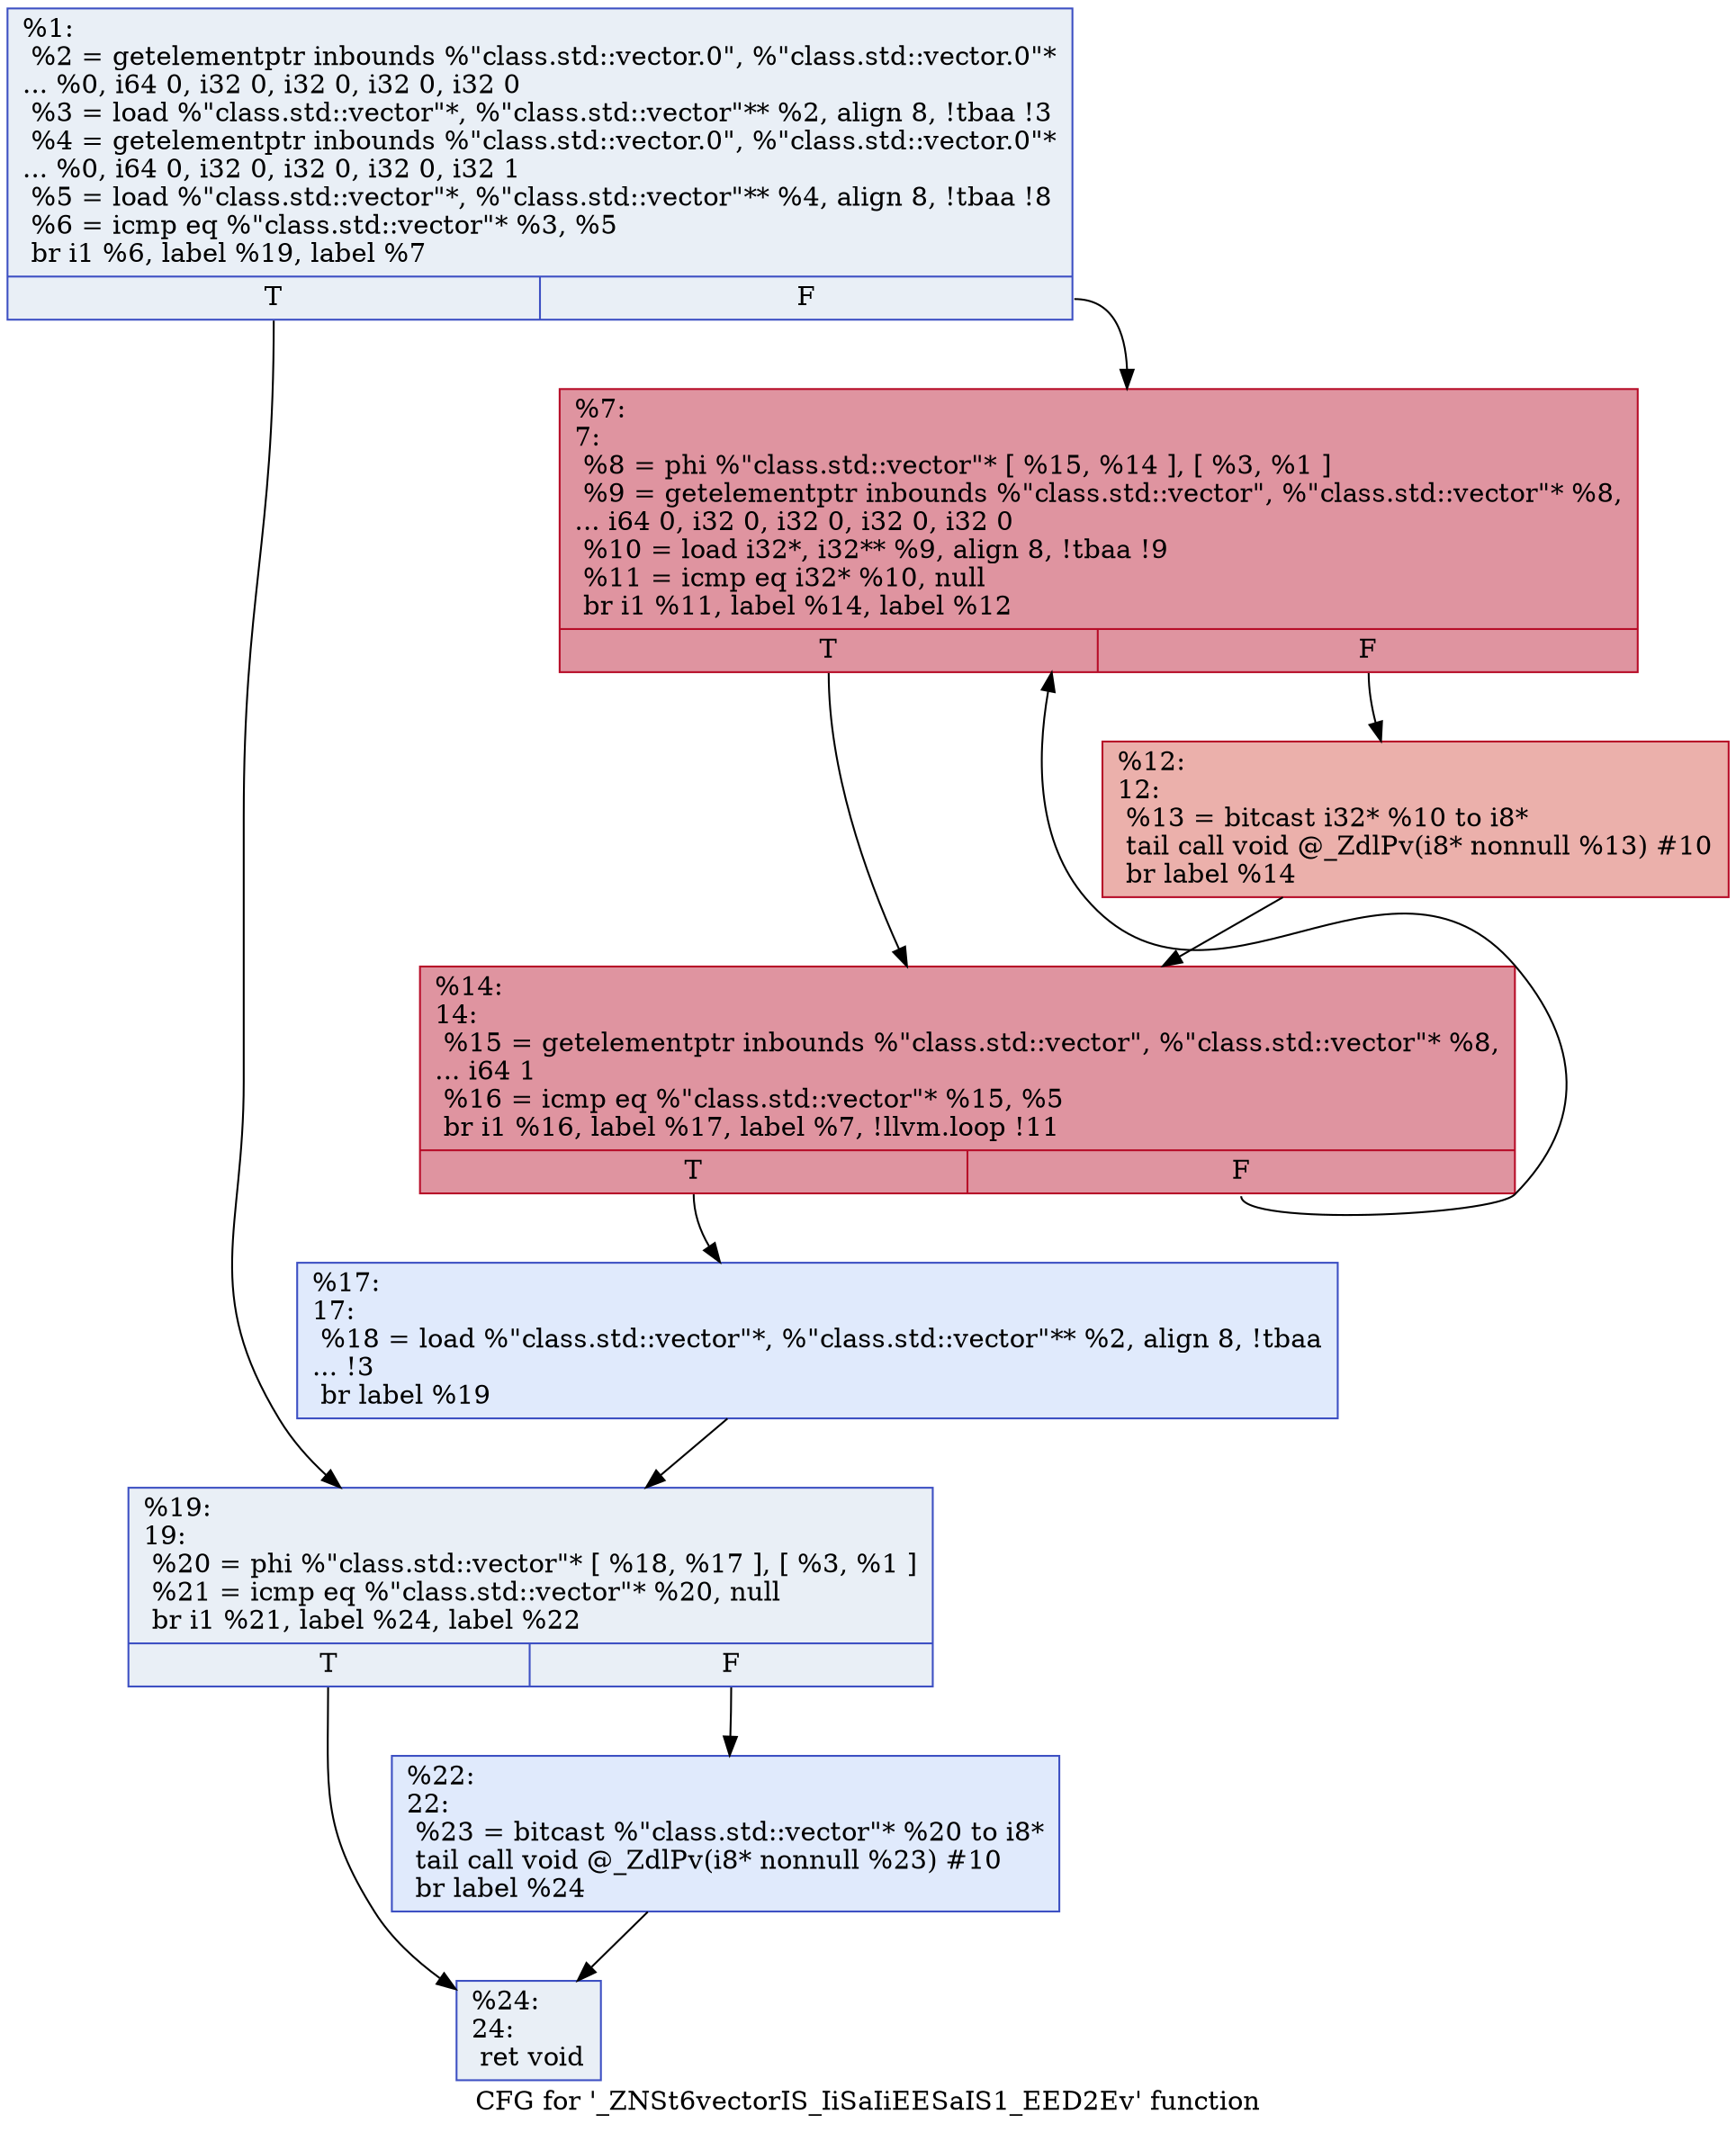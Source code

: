digraph "CFG for '_ZNSt6vectorIS_IiSaIiEESaIS1_EED2Ev' function" {
	label="CFG for '_ZNSt6vectorIS_IiSaIiEESaIS1_EED2Ev' function";

	Node0x559932923ca0 [shape=record,color="#3d50c3ff", style=filled, fillcolor="#cedaeb70",label="{%1:\l  %2 = getelementptr inbounds %\"class.std::vector.0\", %\"class.std::vector.0\"*\l... %0, i64 0, i32 0, i32 0, i32 0, i32 0\l  %3 = load %\"class.std::vector\"*, %\"class.std::vector\"** %2, align 8, !tbaa !3\l  %4 = getelementptr inbounds %\"class.std::vector.0\", %\"class.std::vector.0\"*\l... %0, i64 0, i32 0, i32 0, i32 0, i32 1\l  %5 = load %\"class.std::vector\"*, %\"class.std::vector\"** %4, align 8, !tbaa !8\l  %6 = icmp eq %\"class.std::vector\"* %3, %5\l  br i1 %6, label %19, label %7\l|{<s0>T|<s1>F}}"];
	Node0x559932923ca0:s0 -> Node0x559932924060;
	Node0x559932923ca0:s1 -> Node0x5599329240b0;
	Node0x5599329240b0 [shape=record,color="#b70d28ff", style=filled, fillcolor="#b70d2870",label="{%7:\l7:                                                \l  %8 = phi %\"class.std::vector\"* [ %15, %14 ], [ %3, %1 ]\l  %9 = getelementptr inbounds %\"class.std::vector\", %\"class.std::vector\"* %8,\l... i64 0, i32 0, i32 0, i32 0, i32 0\l  %10 = load i32*, i32** %9, align 8, !tbaa !9\l  %11 = icmp eq i32* %10, null\l  br i1 %11, label %14, label %12\l|{<s0>T|<s1>F}}"];
	Node0x5599329240b0:s0 -> Node0x5599329241b0;
	Node0x5599329240b0:s1 -> Node0x559932923fa0;
	Node0x559932923fa0 [shape=record,color="#b70d28ff", style=filled, fillcolor="#d24b4070",label="{%12:\l12:                                               \l  %13 = bitcast i32* %10 to i8*\l  tail call void @_ZdlPv(i8* nonnull %13) #10\l  br label %14\l}"];
	Node0x559932923fa0 -> Node0x5599329241b0;
	Node0x5599329241b0 [shape=record,color="#b70d28ff", style=filled, fillcolor="#b70d2870",label="{%14:\l14:                                               \l  %15 = getelementptr inbounds %\"class.std::vector\", %\"class.std::vector\"* %8,\l... i64 1\l  %16 = icmp eq %\"class.std::vector\"* %15, %5\l  br i1 %16, label %17, label %7, !llvm.loop !11\l|{<s0>T|<s1>F}}"];
	Node0x5599329241b0:s0 -> Node0x5599329248f0;
	Node0x5599329241b0:s1 -> Node0x5599329240b0;
	Node0x5599329248f0 [shape=record,color="#3d50c3ff", style=filled, fillcolor="#b9d0f970",label="{%17:\l17:                                               \l  %18 = load %\"class.std::vector\"*, %\"class.std::vector\"** %2, align 8, !tbaa\l... !3\l  br label %19\l}"];
	Node0x5599329248f0 -> Node0x559932924060;
	Node0x559932924060 [shape=record,color="#3d50c3ff", style=filled, fillcolor="#cedaeb70",label="{%19:\l19:                                               \l  %20 = phi %\"class.std::vector\"* [ %18, %17 ], [ %3, %1 ]\l  %21 = icmp eq %\"class.std::vector\"* %20, null\l  br i1 %21, label %24, label %22\l|{<s0>T|<s1>F}}"];
	Node0x559932924060:s0 -> Node0x559932924b20;
	Node0x559932924060:s1 -> Node0x559932924b70;
	Node0x559932924b70 [shape=record,color="#3d50c3ff", style=filled, fillcolor="#b9d0f970",label="{%22:\l22:                                               \l  %23 = bitcast %\"class.std::vector\"* %20 to i8*\l  tail call void @_ZdlPv(i8* nonnull %23) #10\l  br label %24\l}"];
	Node0x559932924b70 -> Node0x559932924b20;
	Node0x559932924b20 [shape=record,color="#3d50c3ff", style=filled, fillcolor="#cedaeb70",label="{%24:\l24:                                               \l  ret void\l}"];
}

